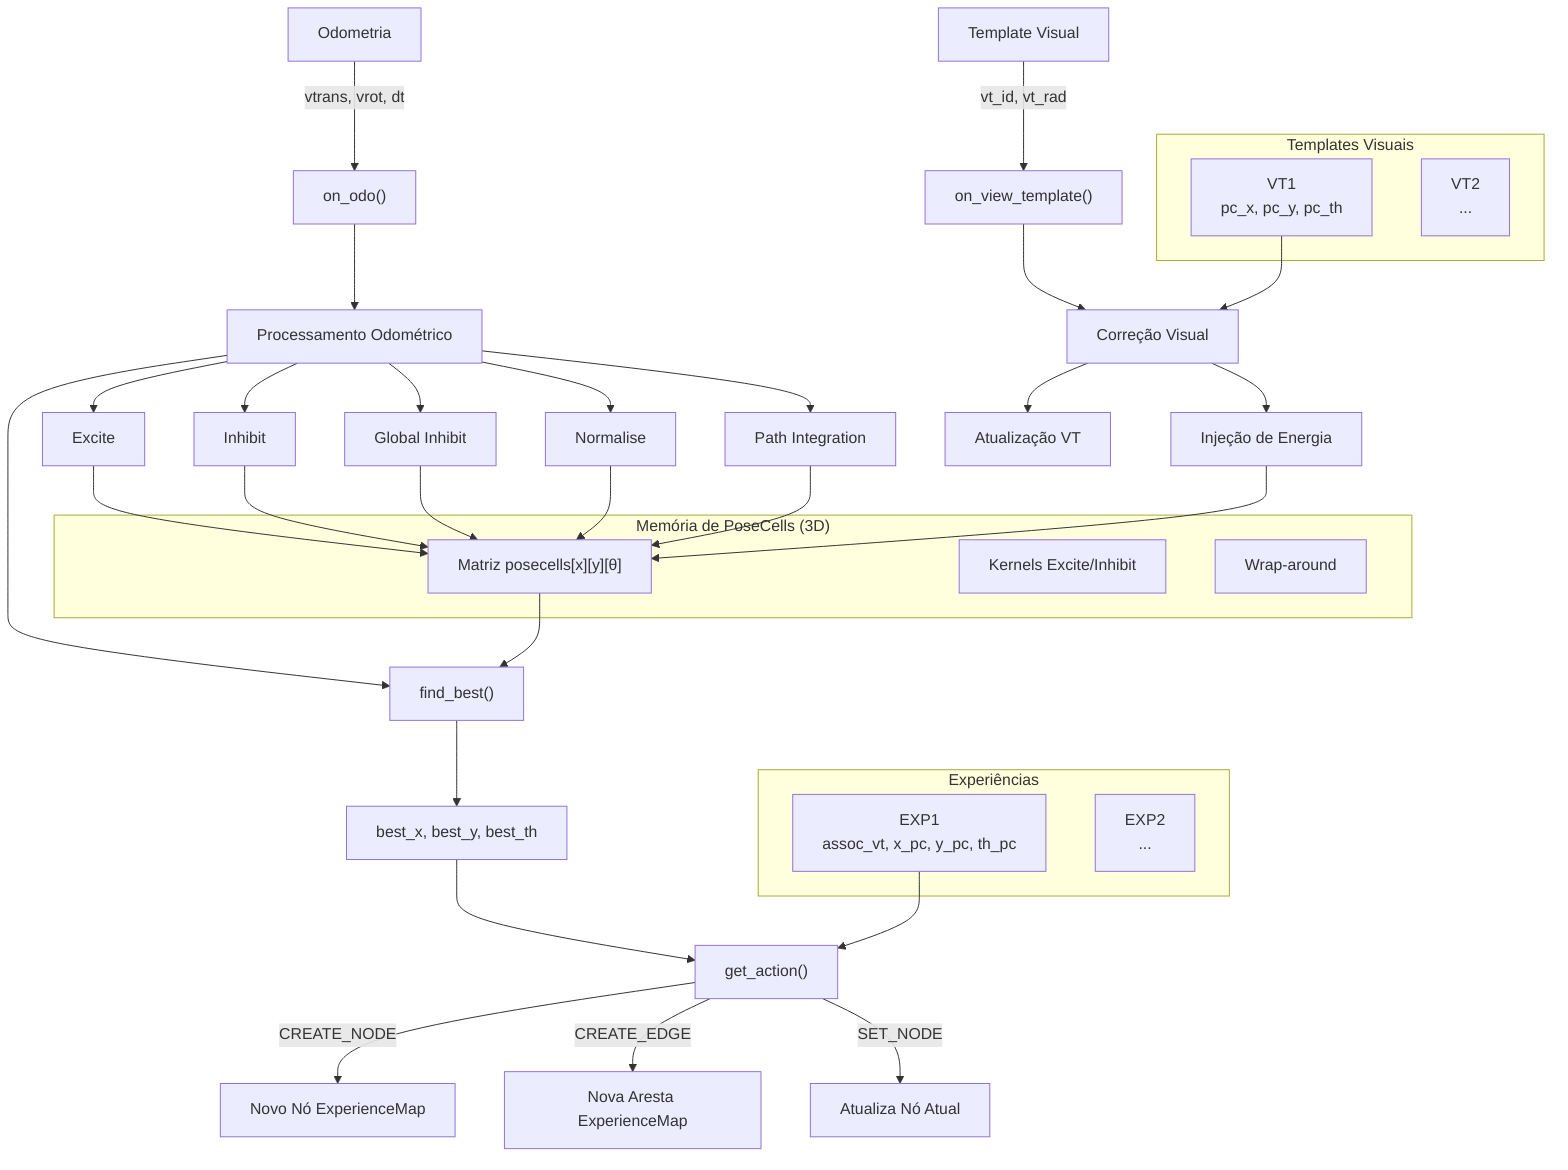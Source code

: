 %% Diagrama de Funcionamento das PoseCells
graph TD
    %% ========== ENTRADAS ==========
     A[Odometria] -->|vtrans, vrot, dt| B["on_odo()"]
    C[Template Visual] -->|vt_id, vt_rad| D["on_view_template()"]

    %% ========== PROCESSAMENTO PRINCIPAL ==========
    B --> E[Processamento Odométrico]
    D --> F[Correção Visual]
    
    E --> G[Excite]
    E --> H[Inhibit]
    E --> I[Global Inhibit]
    E --> J[Normalise]
    E --> K[Path Integration]
    E --> L["find_best()"]

    F --> M[Injeção de Energia]
    F --> N[Atualização VT]
    
    %% ========== SAÍDAS E ESTADOS ==========
    L --> O[best_x, best_y, best_th]
    O --> P["get_action()"]
    
    P -->|CREATE_NODE| Q[Novo Nó ExperienceMap]
    P -->|CREATE_EDGE| R[Nova Aresta ExperienceMap]
    P -->|SET_NODE| S[Atualiza Nó Atual]

    %% ========== SUBSISTEMAS ==========
    subgraph "Memória de PoseCells (3D)"
        T["Matriz posecells[x][y][θ]"]
        U[Kernels Excite/Inhibit]
        V[Wrap-around]
    end

    subgraph "Templates Visuais"
        W[VT1<br>pc_x, pc_y, pc_th]
        X[VT2<br>...]
    end

    subgraph "Experiências"
        Y[EXP1<br>assoc_vt, x_pc, y_pc, th_pc]
        Z[EXP2<br>...]
    end

     %% ========== FLUXO DE DADOS ==========
    G --> T
    H --> T
    I --> T
    J --> T
    K --> T
    M --> T
    T --> L
    W --> F
    Y --> P